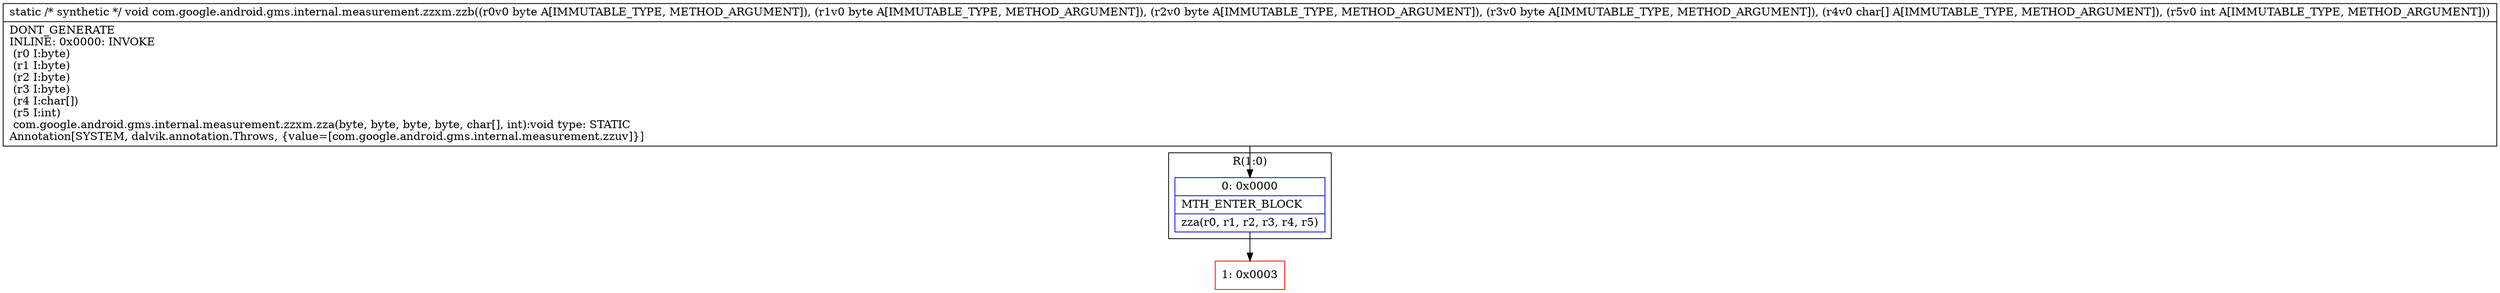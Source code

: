 digraph "CFG forcom.google.android.gms.internal.measurement.zzxm.zzb(BBBB[CI)V" {
subgraph cluster_Region_1967094118 {
label = "R(1:0)";
node [shape=record,color=blue];
Node_0 [shape=record,label="{0\:\ 0x0000|MTH_ENTER_BLOCK\l|zza(r0, r1, r2, r3, r4, r5)\l}"];
}
Node_1 [shape=record,color=red,label="{1\:\ 0x0003}"];
MethodNode[shape=record,label="{static \/* synthetic *\/ void com.google.android.gms.internal.measurement.zzxm.zzb((r0v0 byte A[IMMUTABLE_TYPE, METHOD_ARGUMENT]), (r1v0 byte A[IMMUTABLE_TYPE, METHOD_ARGUMENT]), (r2v0 byte A[IMMUTABLE_TYPE, METHOD_ARGUMENT]), (r3v0 byte A[IMMUTABLE_TYPE, METHOD_ARGUMENT]), (r4v0 char[] A[IMMUTABLE_TYPE, METHOD_ARGUMENT]), (r5v0 int A[IMMUTABLE_TYPE, METHOD_ARGUMENT]))  | DONT_GENERATE\lINLINE: 0x0000: INVOKE  \l  (r0 I:byte)\l  (r1 I:byte)\l  (r2 I:byte)\l  (r3 I:byte)\l  (r4 I:char[])\l  (r5 I:int)\l com.google.android.gms.internal.measurement.zzxm.zza(byte, byte, byte, byte, char[], int):void type: STATIC\lAnnotation[SYSTEM, dalvik.annotation.Throws, \{value=[com.google.android.gms.internal.measurement.zzuv]\}]\l}"];
MethodNode -> Node_0;
Node_0 -> Node_1;
}

